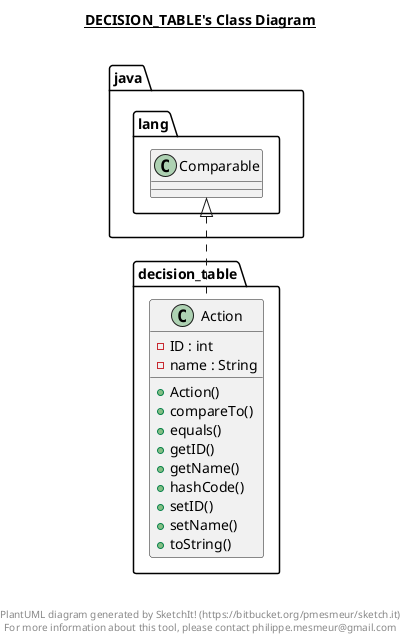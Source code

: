 @startuml

title __DECISION_TABLE's Class Diagram__\n


      class decision_table.Action {
          - ID : int
          - name : String
          + Action()
          + compareTo()
          + equals()
          + getID()
          + getName()
          + hashCode()
          + setID()
          + setName()
          + toString()
      }



  decision_table.Action .up.|> java.lang.Comparable


right footer


PlantUML diagram generated by SketchIt! (https://bitbucket.org/pmesmeur/sketch.it)
For more information about this tool, please contact philippe.mesmeur@gmail.com
endfooter

@enduml
